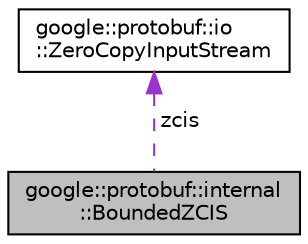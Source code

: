 digraph "google::protobuf::internal::BoundedZCIS"
{
 // LATEX_PDF_SIZE
  edge [fontname="Helvetica",fontsize="10",labelfontname="Helvetica",labelfontsize="10"];
  node [fontname="Helvetica",fontsize="10",shape=record];
  Node1 [label="google::protobuf::internal\l::BoundedZCIS",height=0.2,width=0.4,color="black", fillcolor="grey75", style="filled", fontcolor="black",tooltip=" "];
  Node2 -> Node1 [dir="back",color="darkorchid3",fontsize="10",style="dashed",label=" zcis" ,fontname="Helvetica"];
  Node2 [label="google::protobuf::io\l::ZeroCopyInputStream",height=0.2,width=0.4,color="black", fillcolor="white", style="filled",URL="$classgoogle_1_1protobuf_1_1io_1_1ZeroCopyInputStream.html",tooltip=" "];
}
